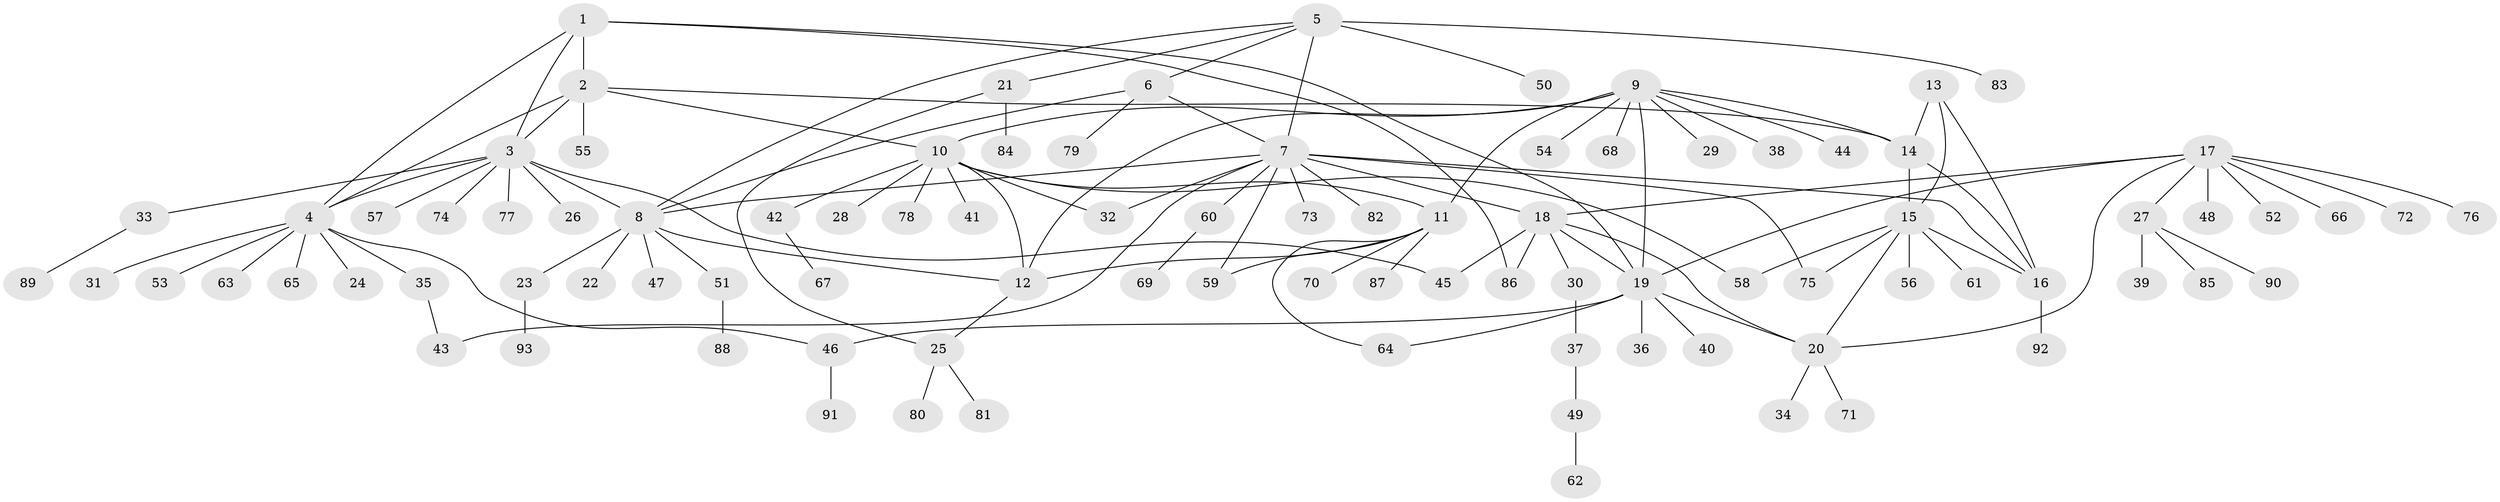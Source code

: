 // coarse degree distribution, {4: 0.0273972602739726, 12: 0.0136986301369863, 9: 0.0410958904109589, 11: 0.0136986301369863, 13: 0.0136986301369863, 6: 0.0273972602739726, 3: 0.0410958904109589, 8: 0.0410958904109589, 7: 0.0136986301369863, 1: 0.6438356164383562, 2: 0.1232876712328767}
// Generated by graph-tools (version 1.1) at 2025/42/03/06/25 10:42:11]
// undirected, 93 vertices, 123 edges
graph export_dot {
graph [start="1"]
  node [color=gray90,style=filled];
  1;
  2;
  3;
  4;
  5;
  6;
  7;
  8;
  9;
  10;
  11;
  12;
  13;
  14;
  15;
  16;
  17;
  18;
  19;
  20;
  21;
  22;
  23;
  24;
  25;
  26;
  27;
  28;
  29;
  30;
  31;
  32;
  33;
  34;
  35;
  36;
  37;
  38;
  39;
  40;
  41;
  42;
  43;
  44;
  45;
  46;
  47;
  48;
  49;
  50;
  51;
  52;
  53;
  54;
  55;
  56;
  57;
  58;
  59;
  60;
  61;
  62;
  63;
  64;
  65;
  66;
  67;
  68;
  69;
  70;
  71;
  72;
  73;
  74;
  75;
  76;
  77;
  78;
  79;
  80;
  81;
  82;
  83;
  84;
  85;
  86;
  87;
  88;
  89;
  90;
  91;
  92;
  93;
  1 -- 2;
  1 -- 3;
  1 -- 4;
  1 -- 19;
  1 -- 86;
  2 -- 3;
  2 -- 4;
  2 -- 10;
  2 -- 14;
  2 -- 55;
  3 -- 4;
  3 -- 8;
  3 -- 26;
  3 -- 33;
  3 -- 45;
  3 -- 57;
  3 -- 74;
  3 -- 77;
  4 -- 24;
  4 -- 31;
  4 -- 35;
  4 -- 46;
  4 -- 53;
  4 -- 63;
  4 -- 65;
  5 -- 6;
  5 -- 7;
  5 -- 8;
  5 -- 21;
  5 -- 50;
  5 -- 83;
  6 -- 7;
  6 -- 8;
  6 -- 79;
  7 -- 8;
  7 -- 16;
  7 -- 18;
  7 -- 32;
  7 -- 43;
  7 -- 59;
  7 -- 60;
  7 -- 73;
  7 -- 75;
  7 -- 82;
  8 -- 12;
  8 -- 22;
  8 -- 23;
  8 -- 47;
  8 -- 51;
  9 -- 10;
  9 -- 11;
  9 -- 12;
  9 -- 14;
  9 -- 19;
  9 -- 29;
  9 -- 38;
  9 -- 44;
  9 -- 54;
  9 -- 68;
  10 -- 11;
  10 -- 12;
  10 -- 28;
  10 -- 32;
  10 -- 41;
  10 -- 42;
  10 -- 58;
  10 -- 78;
  11 -- 12;
  11 -- 59;
  11 -- 64;
  11 -- 70;
  11 -- 87;
  12 -- 25;
  13 -- 14;
  13 -- 15;
  13 -- 16;
  14 -- 15;
  14 -- 16;
  15 -- 16;
  15 -- 20;
  15 -- 56;
  15 -- 58;
  15 -- 61;
  15 -- 75;
  16 -- 92;
  17 -- 18;
  17 -- 19;
  17 -- 20;
  17 -- 27;
  17 -- 48;
  17 -- 52;
  17 -- 66;
  17 -- 72;
  17 -- 76;
  18 -- 19;
  18 -- 20;
  18 -- 30;
  18 -- 45;
  18 -- 86;
  19 -- 20;
  19 -- 36;
  19 -- 40;
  19 -- 46;
  19 -- 64;
  20 -- 34;
  20 -- 71;
  21 -- 25;
  21 -- 84;
  23 -- 93;
  25 -- 80;
  25 -- 81;
  27 -- 39;
  27 -- 85;
  27 -- 90;
  30 -- 37;
  33 -- 89;
  35 -- 43;
  37 -- 49;
  42 -- 67;
  46 -- 91;
  49 -- 62;
  51 -- 88;
  60 -- 69;
}
